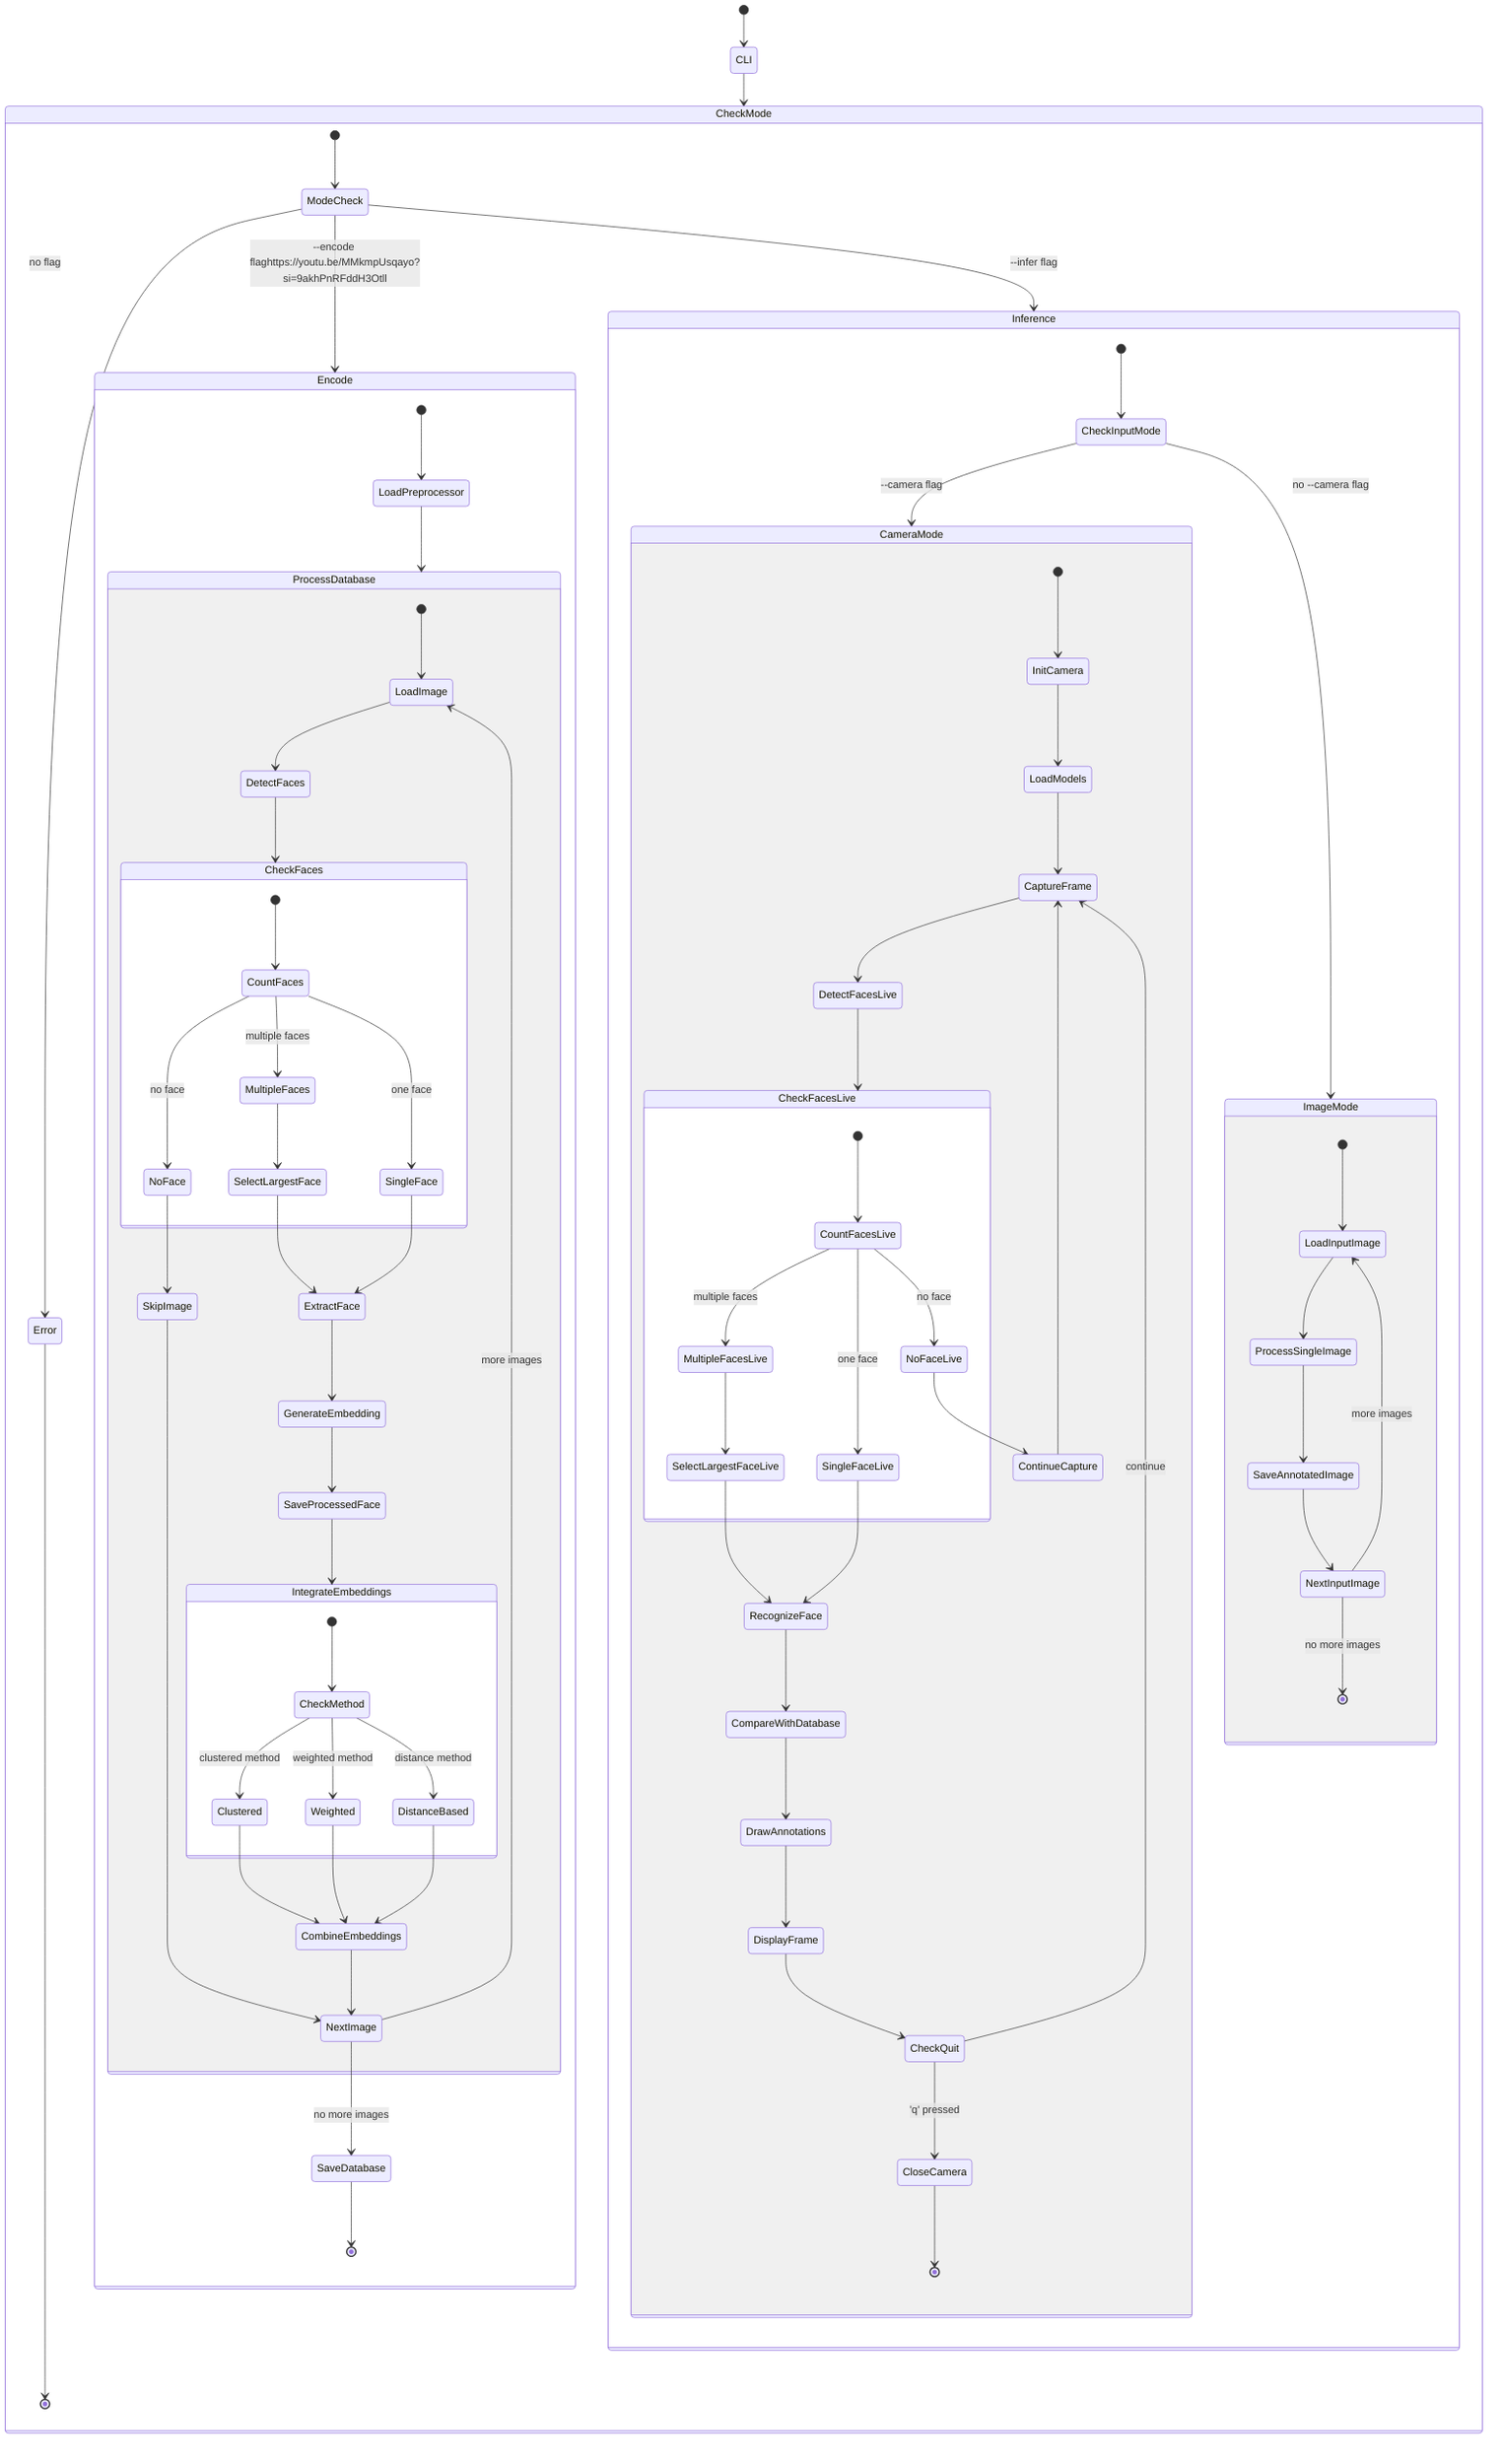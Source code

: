 stateDiagram-v2
    [*] --> CLI
    CLI --> CheckMode

   state CheckMode {
        [*] --> ModeCheck
        ModeCheck --> Encode: --encode flaghttps://youtu.be/MMkmpUsqayo?si=9akhPnRFddH3Otll
        ModeCheck --> Inference: --infer flag
        ModeCheck --> Error: no flag
        Error --> [*]
    }
    
    state Encode {
        [*] --> LoadPreprocessor
        LoadPreprocessor --> ProcessDatabase

    state ProcessDatabase {
            [*] --> LoadImage
            LoadImage --> DetectFaces
            DetectFaces --> CheckFaces

    state CheckFaces {
                [*] --> CountFaces
                CountFaces --> SingleFace: one face
                CountFaces --> NoFace: no face
                CountFaces --> MultipleFaces: multiple faces
                NoFace --> SkipImage
                MultipleFaces --> SelectLargestFace
                SelectLargestFace --> ExtractFace
                SingleFace --> ExtractFace
            }

    ExtractFace --> GenerateEmbedding
            GenerateEmbedding --> SaveProcessedFace
            SaveProcessedFace --> IntegrateEmbeddings

    state IntegrateEmbeddings {
                [*] --> CheckMethod
                CheckMethod --> Clustered: clustered method
                CheckMethod --> Weighted: weighted method
                CheckMethod --> DistanceBased: distance method
                Clustered --> CombineEmbeddings
                Weighted --> CombineEmbeddings
                DistanceBased --> CombineEmbeddings
            }

    SkipImage --> NextImage
            CombineEmbeddings --> NextImage
            NextImage --> LoadImage: more images
            NextImage --> SaveDatabase: no more images
        }

    SaveDatabase --> [*]
    }

    state Inference {
        [*] --> CheckInputMode
        CheckInputMode --> CameraMode: --camera flag
        CheckInputMode --> ImageMode: no --camera flag

    state CameraMode {
            [*] --> InitCamera
            InitCamera --> LoadModels
            LoadModels --> CaptureFrame
            CaptureFrame --> DetectFacesLive
            DetectFacesLive --> CheckFacesLive

    state CheckFacesLive {
                [*] --> CountFacesLive
                CountFacesLive --> SingleFaceLive: one face
                CountFacesLive --> NoFaceLive: no face
                CountFacesLive --> MultipleFacesLive: multiple faces
                NoFaceLive --> ContinueCapture
                MultipleFacesLive --> SelectLargestFaceLive
                SelectLargestFaceLive --> RecognizeFace
                SingleFaceLive --> RecognizeFace
            }

    RecognizeFace --> CompareWithDatabase
            CompareWithDatabase --> DrawAnnotations
            DrawAnnotations --> DisplayFrame
            DisplayFrame --> CheckQuit
            ContinueCapture --> CaptureFrame
            CheckQuit --> CaptureFrame: continue
            CheckQuit --> CloseCamera: 'q' pressed
            CloseCamera --> [*]
        }

    state ImageMode {
            [*] --> LoadInputImage
            LoadInputImage --> ProcessSingleImage
            ProcessSingleImage --> SaveAnnotatedImage
            SaveAnnotatedImage --> NextInputImage
            NextInputImage --> LoadInputImage: more images
            NextInputImage --> [*]: no more images
        }
    }